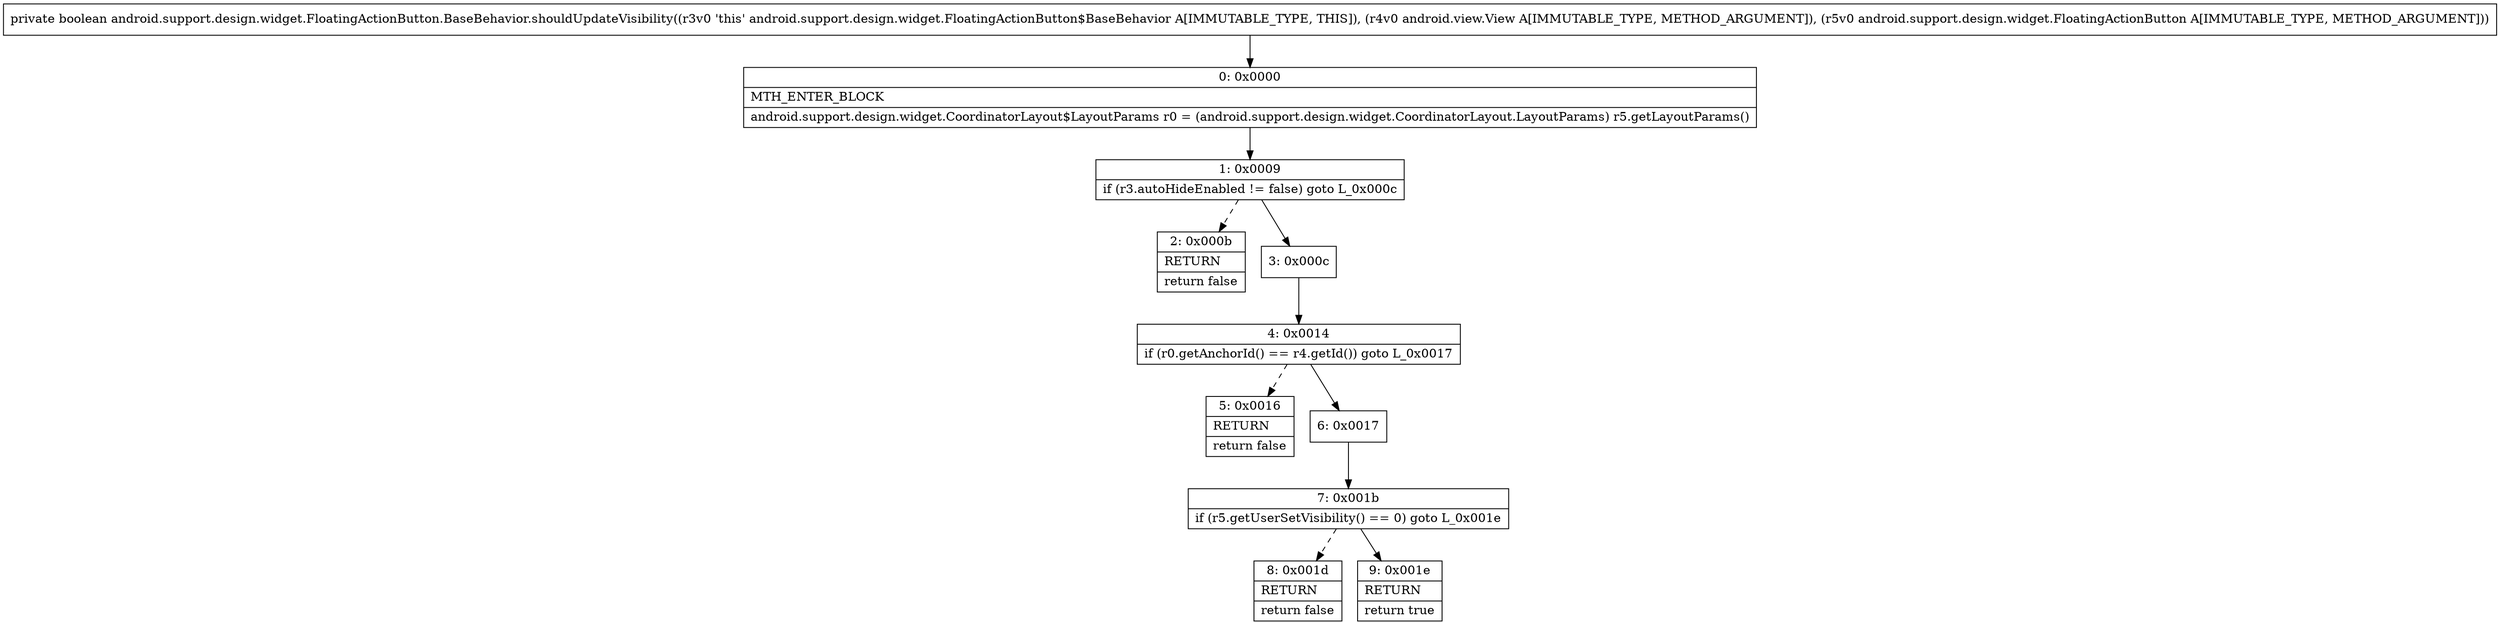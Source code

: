 digraph "CFG forandroid.support.design.widget.FloatingActionButton.BaseBehavior.shouldUpdateVisibility(Landroid\/view\/View;Landroid\/support\/design\/widget\/FloatingActionButton;)Z" {
Node_0 [shape=record,label="{0\:\ 0x0000|MTH_ENTER_BLOCK\l|android.support.design.widget.CoordinatorLayout$LayoutParams r0 = (android.support.design.widget.CoordinatorLayout.LayoutParams) r5.getLayoutParams()\l}"];
Node_1 [shape=record,label="{1\:\ 0x0009|if (r3.autoHideEnabled != false) goto L_0x000c\l}"];
Node_2 [shape=record,label="{2\:\ 0x000b|RETURN\l|return false\l}"];
Node_3 [shape=record,label="{3\:\ 0x000c}"];
Node_4 [shape=record,label="{4\:\ 0x0014|if (r0.getAnchorId() == r4.getId()) goto L_0x0017\l}"];
Node_5 [shape=record,label="{5\:\ 0x0016|RETURN\l|return false\l}"];
Node_6 [shape=record,label="{6\:\ 0x0017}"];
Node_7 [shape=record,label="{7\:\ 0x001b|if (r5.getUserSetVisibility() == 0) goto L_0x001e\l}"];
Node_8 [shape=record,label="{8\:\ 0x001d|RETURN\l|return false\l}"];
Node_9 [shape=record,label="{9\:\ 0x001e|RETURN\l|return true\l}"];
MethodNode[shape=record,label="{private boolean android.support.design.widget.FloatingActionButton.BaseBehavior.shouldUpdateVisibility((r3v0 'this' android.support.design.widget.FloatingActionButton$BaseBehavior A[IMMUTABLE_TYPE, THIS]), (r4v0 android.view.View A[IMMUTABLE_TYPE, METHOD_ARGUMENT]), (r5v0 android.support.design.widget.FloatingActionButton A[IMMUTABLE_TYPE, METHOD_ARGUMENT])) }"];
MethodNode -> Node_0;
Node_0 -> Node_1;
Node_1 -> Node_2[style=dashed];
Node_1 -> Node_3;
Node_3 -> Node_4;
Node_4 -> Node_5[style=dashed];
Node_4 -> Node_6;
Node_6 -> Node_7;
Node_7 -> Node_8[style=dashed];
Node_7 -> Node_9;
}

